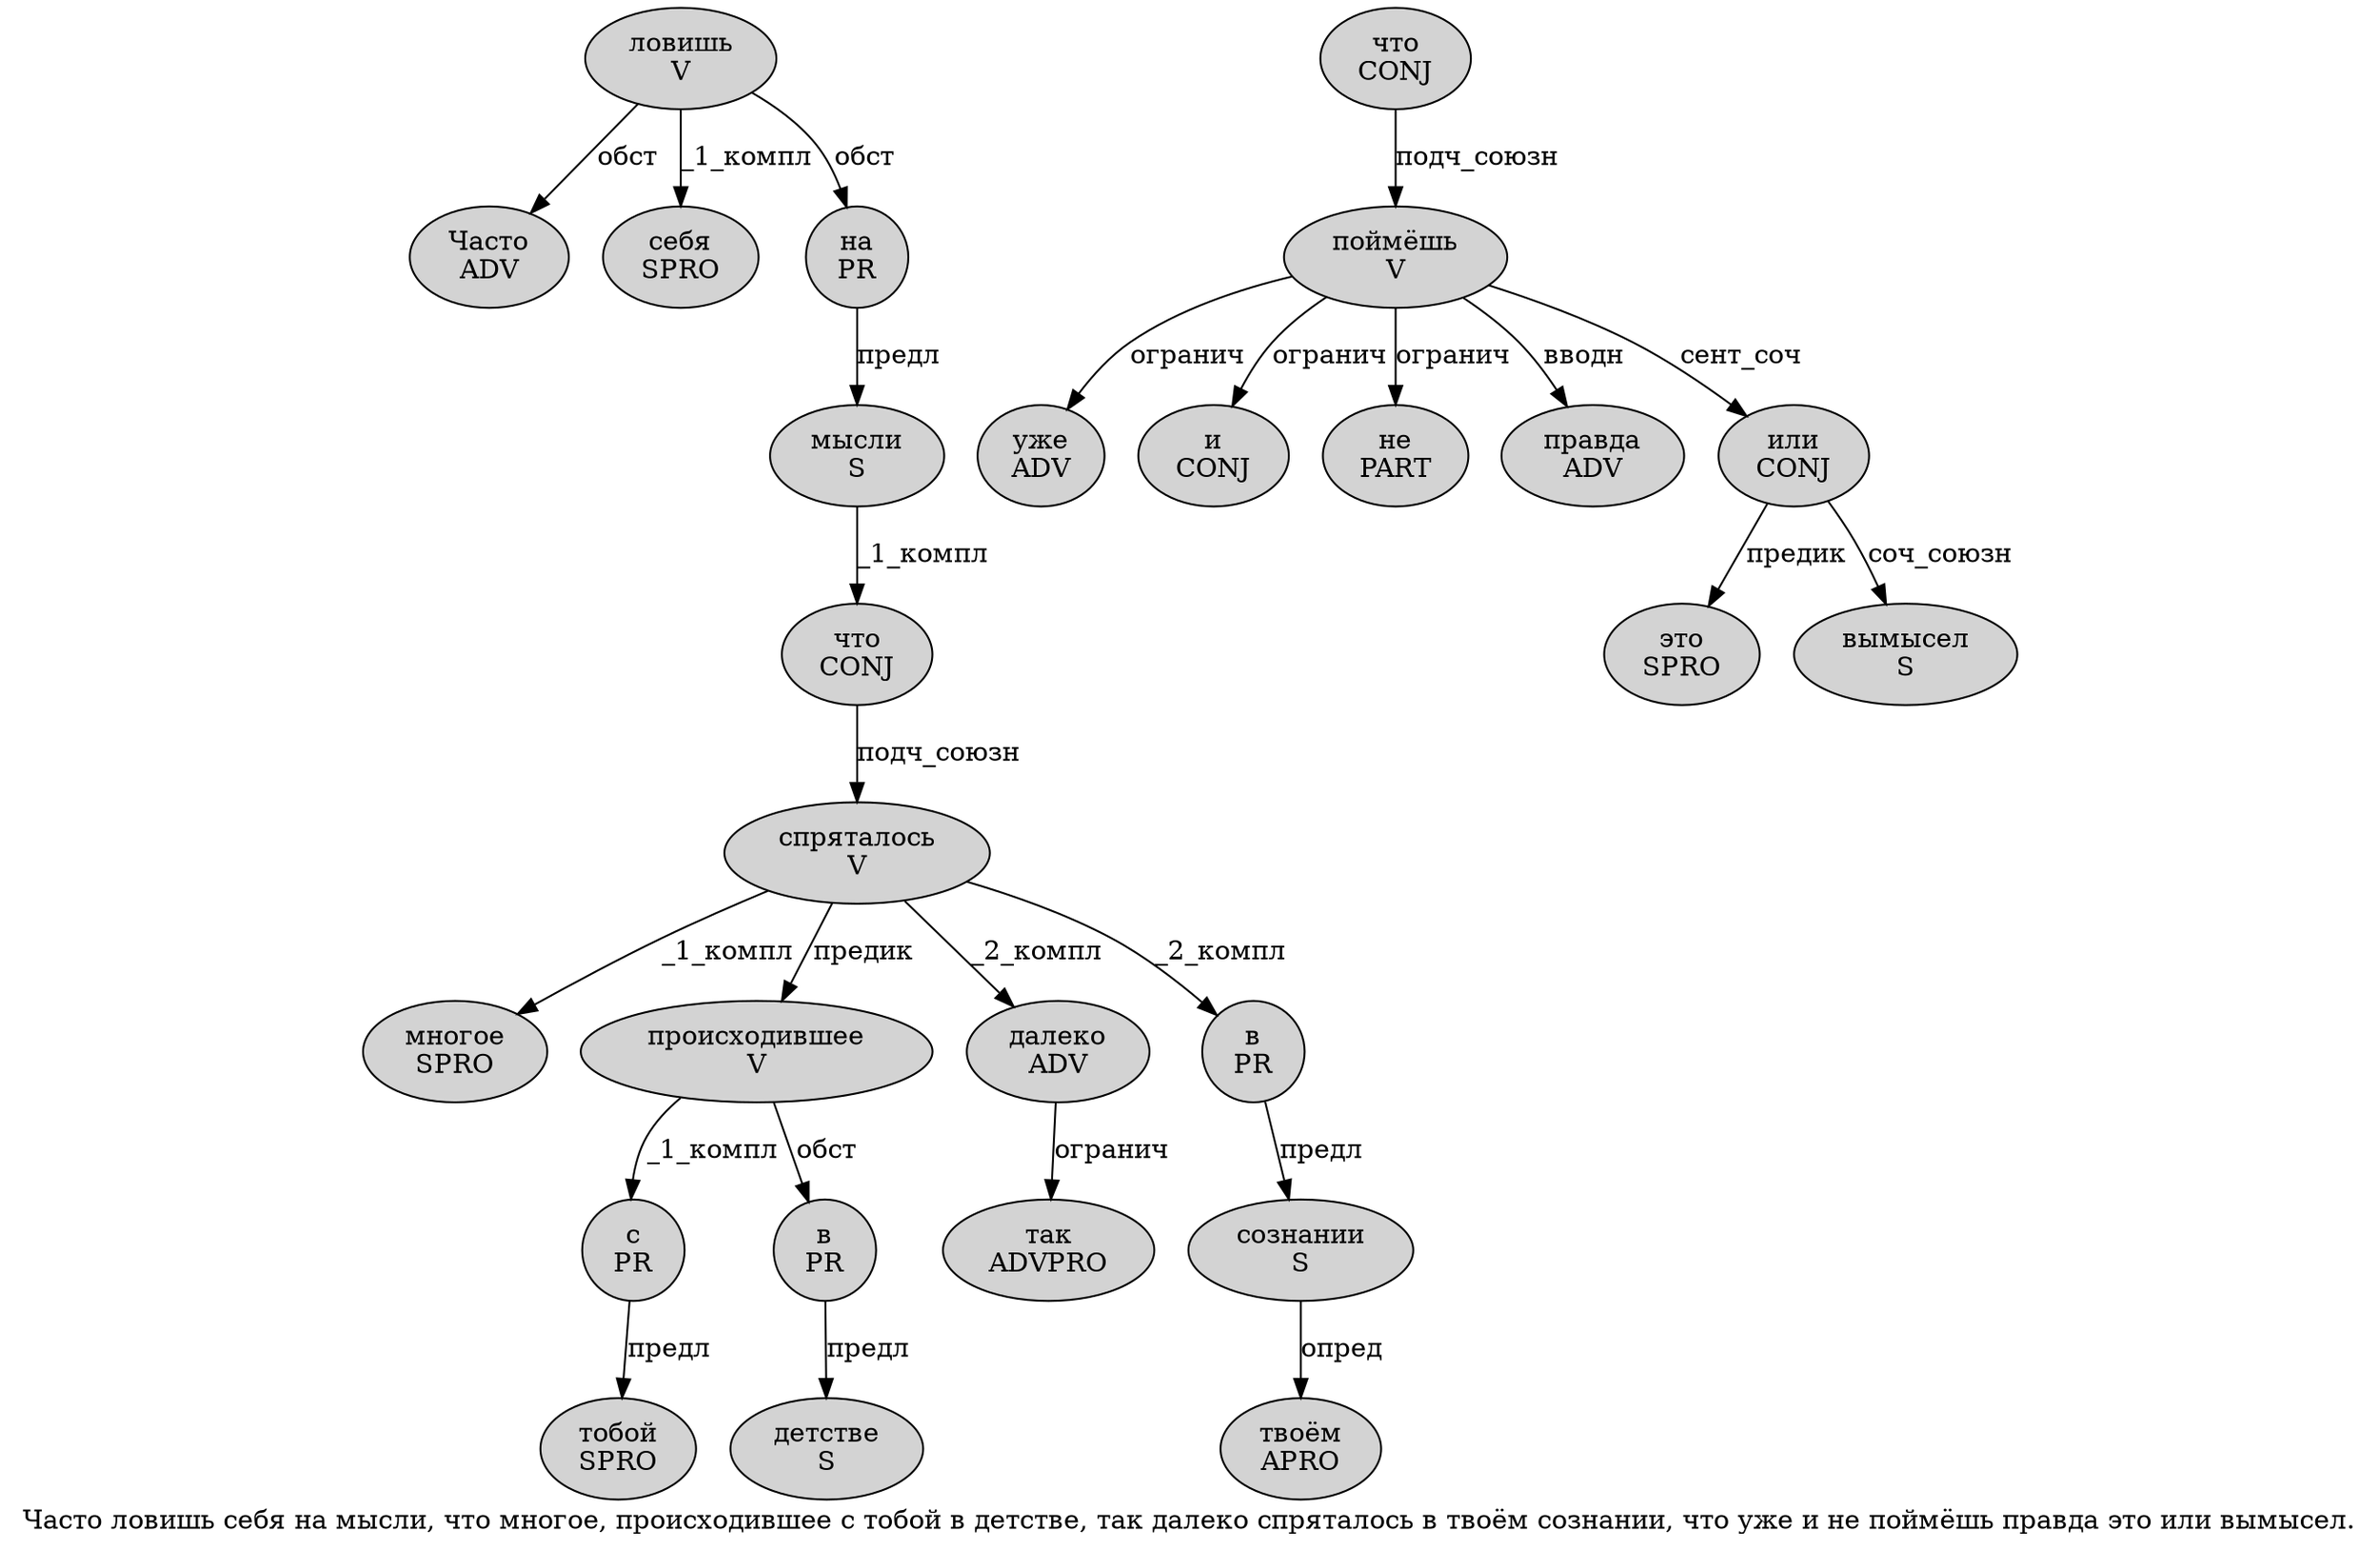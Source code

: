 digraph SENTENCE_2064 {
	graph [label="Часто ловишь себя на мысли, что многое, происходившее с тобой в детстве, так далеко спряталось в твоём сознании, что уже и не поймёшь правда это или вымысел."]
	node [style=filled]
		0 [label="Часто
ADV" color="" fillcolor=lightgray penwidth=1 shape=ellipse]
		1 [label="ловишь
V" color="" fillcolor=lightgray penwidth=1 shape=ellipse]
		2 [label="себя
SPRO" color="" fillcolor=lightgray penwidth=1 shape=ellipse]
		3 [label="на
PR" color="" fillcolor=lightgray penwidth=1 shape=ellipse]
		4 [label="мысли
S" color="" fillcolor=lightgray penwidth=1 shape=ellipse]
		6 [label="что
CONJ" color="" fillcolor=lightgray penwidth=1 shape=ellipse]
		7 [label="многое
SPRO" color="" fillcolor=lightgray penwidth=1 shape=ellipse]
		9 [label="происходившее
V" color="" fillcolor=lightgray penwidth=1 shape=ellipse]
		10 [label="с
PR" color="" fillcolor=lightgray penwidth=1 shape=ellipse]
		11 [label="тобой
SPRO" color="" fillcolor=lightgray penwidth=1 shape=ellipse]
		12 [label="в
PR" color="" fillcolor=lightgray penwidth=1 shape=ellipse]
		13 [label="детстве
S" color="" fillcolor=lightgray penwidth=1 shape=ellipse]
		15 [label="так
ADVPRO" color="" fillcolor=lightgray penwidth=1 shape=ellipse]
		16 [label="далеко
ADV" color="" fillcolor=lightgray penwidth=1 shape=ellipse]
		17 [label="спряталось
V" color="" fillcolor=lightgray penwidth=1 shape=ellipse]
		18 [label="в
PR" color="" fillcolor=lightgray penwidth=1 shape=ellipse]
		19 [label="твоём
APRO" color="" fillcolor=lightgray penwidth=1 shape=ellipse]
		20 [label="сознании
S" color="" fillcolor=lightgray penwidth=1 shape=ellipse]
		22 [label="что
CONJ" color="" fillcolor=lightgray penwidth=1 shape=ellipse]
		23 [label="уже
ADV" color="" fillcolor=lightgray penwidth=1 shape=ellipse]
		24 [label="и
CONJ" color="" fillcolor=lightgray penwidth=1 shape=ellipse]
		25 [label="не
PART" color="" fillcolor=lightgray penwidth=1 shape=ellipse]
		26 [label="поймёшь
V" color="" fillcolor=lightgray penwidth=1 shape=ellipse]
		27 [label="правда
ADV" color="" fillcolor=lightgray penwidth=1 shape=ellipse]
		28 [label="это
SPRO" color="" fillcolor=lightgray penwidth=1 shape=ellipse]
		29 [label="или
CONJ" color="" fillcolor=lightgray penwidth=1 shape=ellipse]
		30 [label="вымысел
S" color="" fillcolor=lightgray penwidth=1 shape=ellipse]
			12 -> 13 [label="предл"]
			22 -> 26 [label="подч_союзн"]
			18 -> 20 [label="предл"]
			1 -> 0 [label="обст"]
			1 -> 2 [label="_1_компл"]
			1 -> 3 [label="обст"]
			29 -> 28 [label="предик"]
			29 -> 30 [label="соч_союзн"]
			6 -> 17 [label="подч_союзн"]
			9 -> 10 [label="_1_компл"]
			9 -> 12 [label="обст"]
			20 -> 19 [label="опред"]
			3 -> 4 [label="предл"]
			17 -> 7 [label="_1_компл"]
			17 -> 9 [label="предик"]
			17 -> 16 [label="_2_компл"]
			17 -> 18 [label="_2_компл"]
			10 -> 11 [label="предл"]
			4 -> 6 [label="_1_компл"]
			16 -> 15 [label="огранич"]
			26 -> 23 [label="огранич"]
			26 -> 24 [label="огранич"]
			26 -> 25 [label="огранич"]
			26 -> 27 [label="вводн"]
			26 -> 29 [label="сент_соч"]
}